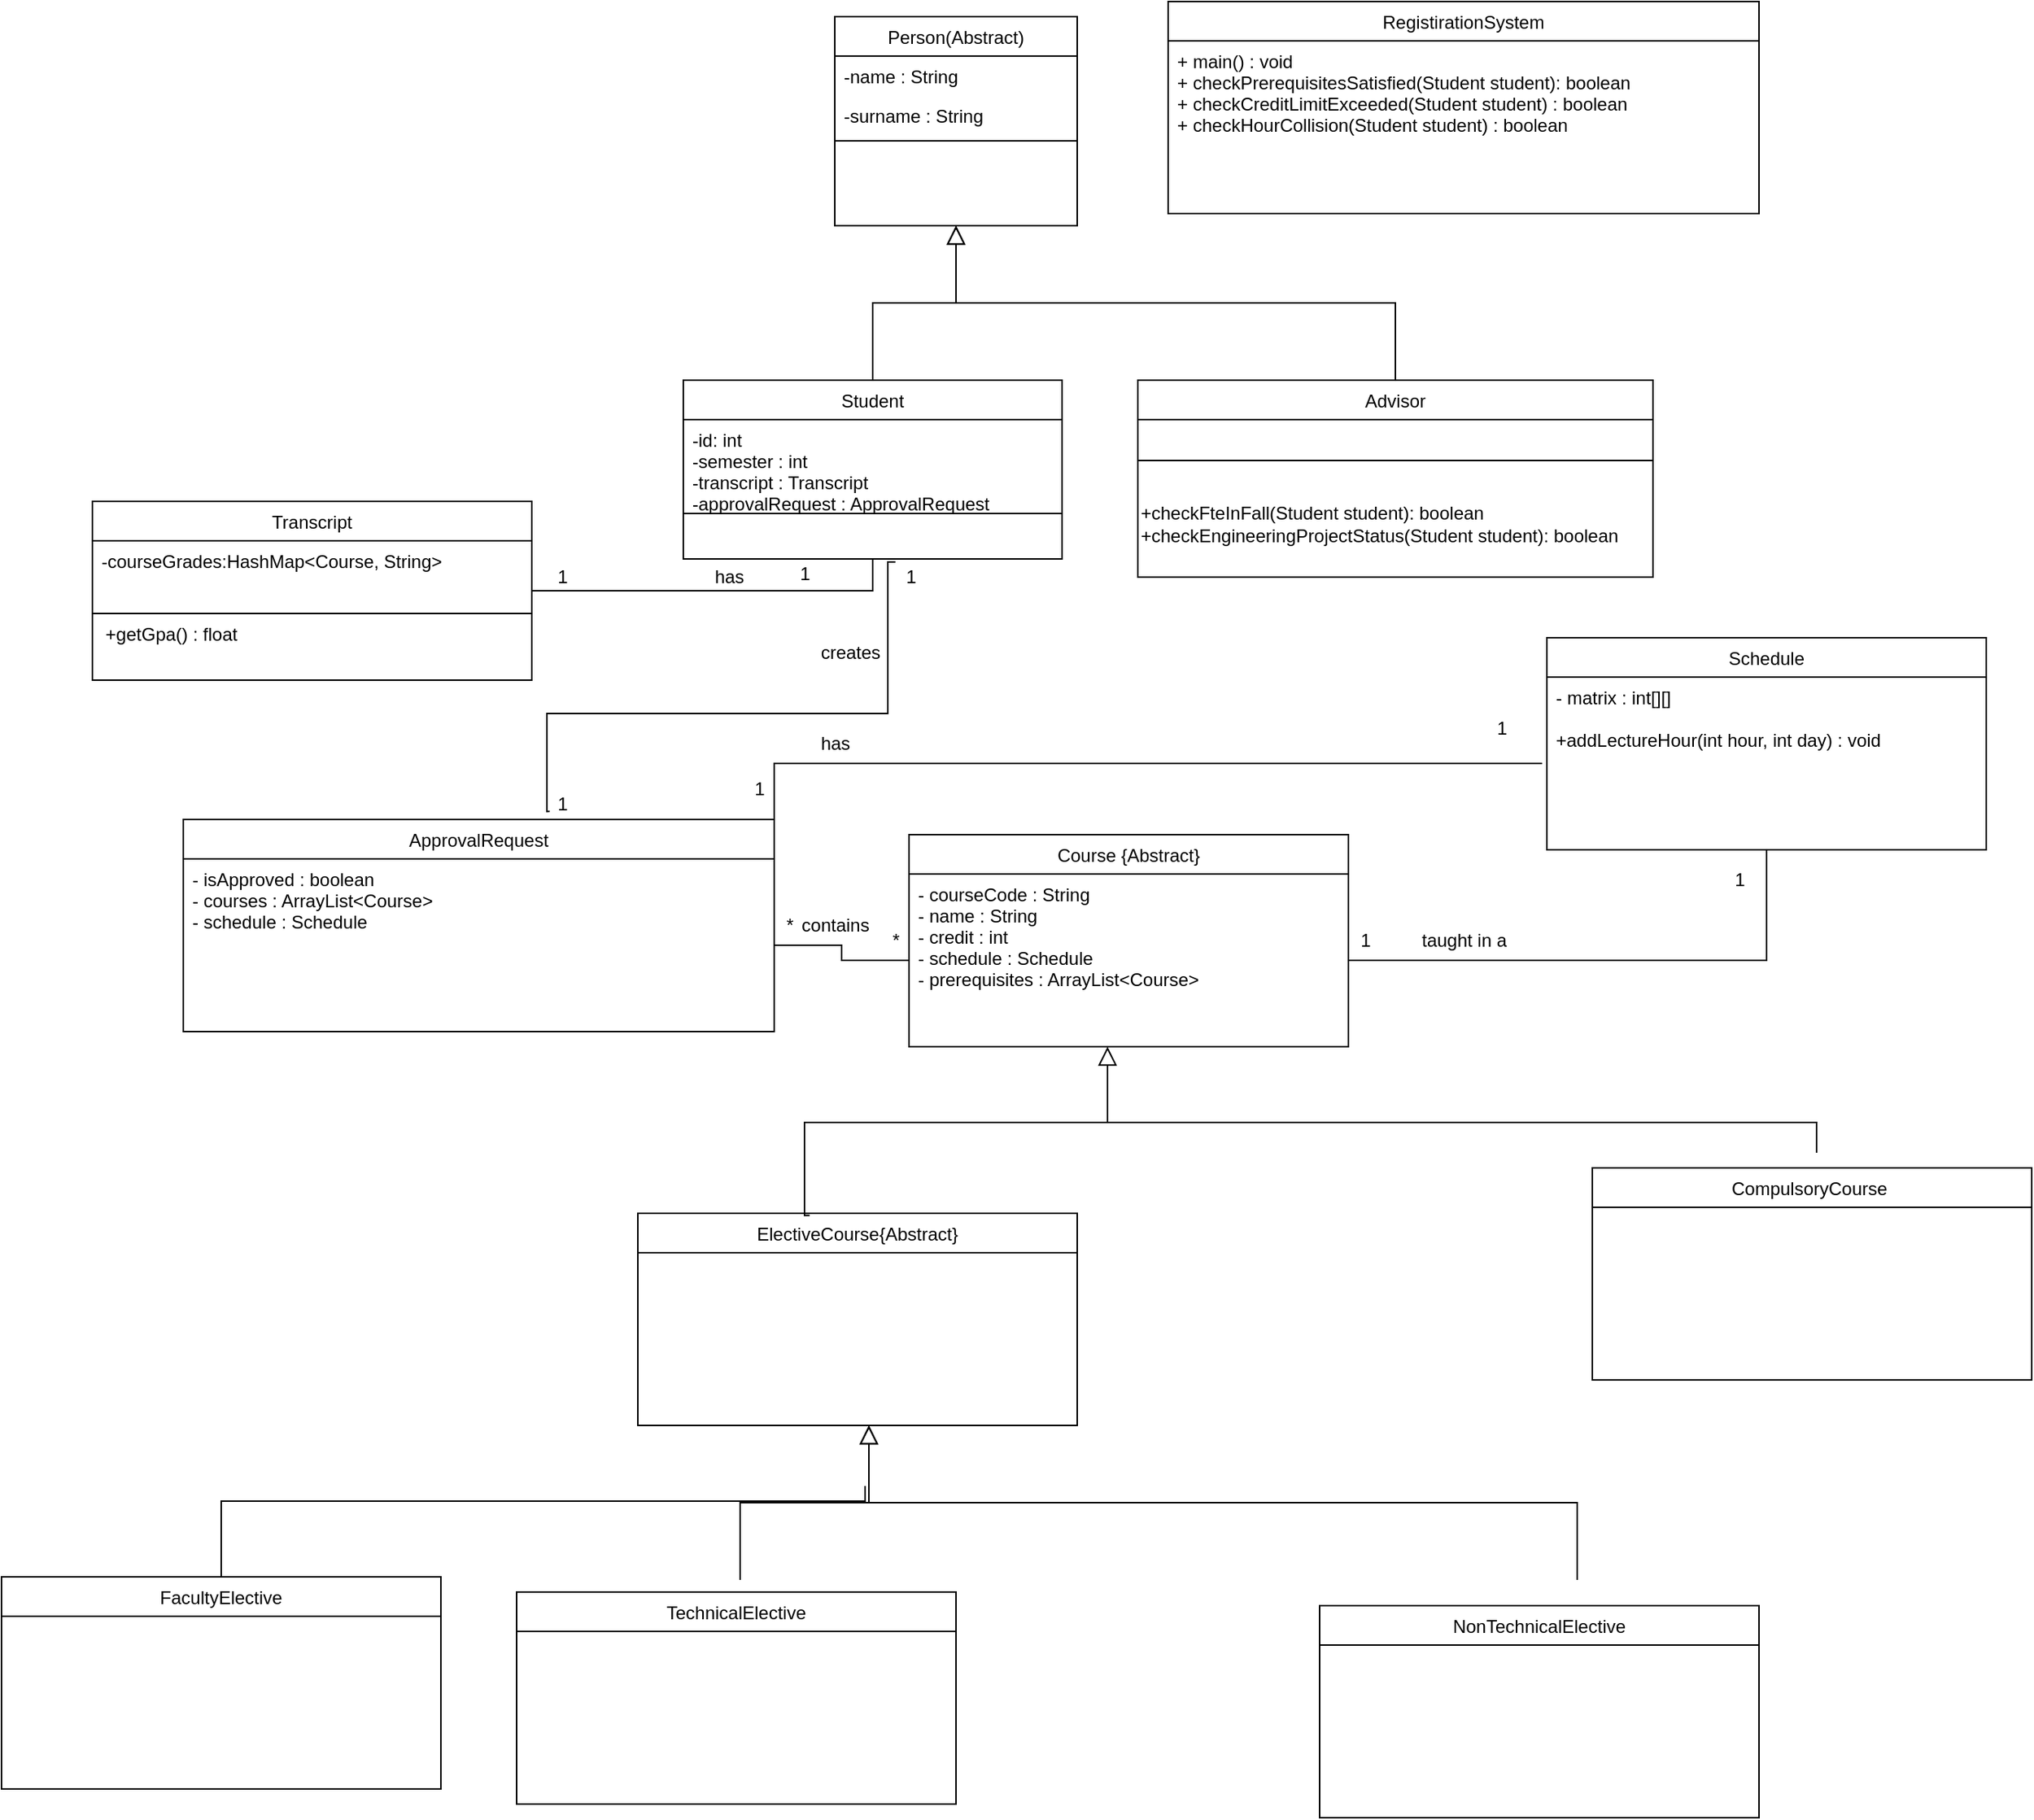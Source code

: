 <mxfile version="15.6.8" type="device"><diagram id="C5RBs43oDa-KdzZeNtuy" name="Page-1"><mxGraphModel dx="2940" dy="1225" grid="1" gridSize="10" guides="1" tooltips="1" connect="1" arrows="1" fold="1" page="1" pageScale="1" pageWidth="827" pageHeight="1169" math="0" shadow="0"><root><mxCell id="WIyWlLk6GJQsqaUBKTNV-0"/><mxCell id="WIyWlLk6GJQsqaUBKTNV-1" parent="WIyWlLk6GJQsqaUBKTNV-0"/><mxCell id="zkfFHV4jXpPFQw0GAbJ--0" value="Person(Abstract)" style="swimlane;fontStyle=0;align=center;verticalAlign=top;childLayout=stackLayout;horizontal=1;startSize=26;horizontalStack=0;resizeParent=1;resizeLast=0;collapsible=1;marginBottom=0;rounded=0;shadow=0;strokeWidth=1;" parent="WIyWlLk6GJQsqaUBKTNV-1" vertex="1"><mxGeometry x="220" y="120" width="160" height="138" as="geometry"><mxRectangle x="230" y="140" width="160" height="26" as="alternateBounds"/></mxGeometry></mxCell><mxCell id="zkfFHV4jXpPFQw0GAbJ--1" value="-name : String" style="text;align=left;verticalAlign=top;spacingLeft=4;spacingRight=4;overflow=hidden;rotatable=0;points=[[0,0.5],[1,0.5]];portConstraint=eastwest;" parent="zkfFHV4jXpPFQw0GAbJ--0" vertex="1"><mxGeometry y="26" width="160" height="26" as="geometry"/></mxCell><mxCell id="zkfFHV4jXpPFQw0GAbJ--2" value="-surname : String" style="text;align=left;verticalAlign=top;spacingLeft=4;spacingRight=4;overflow=hidden;rotatable=0;points=[[0,0.5],[1,0.5]];portConstraint=eastwest;rounded=0;shadow=0;html=0;" parent="zkfFHV4jXpPFQw0GAbJ--0" vertex="1"><mxGeometry y="52" width="160" height="26" as="geometry"/></mxCell><mxCell id="zkfFHV4jXpPFQw0GAbJ--4" value="" style="line;html=1;strokeWidth=1;align=left;verticalAlign=middle;spacingTop=-1;spacingLeft=3;spacingRight=3;rotatable=0;labelPosition=right;points=[];portConstraint=eastwest;" parent="zkfFHV4jXpPFQw0GAbJ--0" vertex="1"><mxGeometry y="78" width="160" height="8" as="geometry"/></mxCell><mxCell id="zkfFHV4jXpPFQw0GAbJ--6" value="Student" style="swimlane;fontStyle=0;align=center;verticalAlign=top;childLayout=stackLayout;horizontal=1;startSize=26;horizontalStack=0;resizeParent=1;resizeLast=0;collapsible=1;marginBottom=0;rounded=0;shadow=0;strokeWidth=1;" parent="WIyWlLk6GJQsqaUBKTNV-1" vertex="1"><mxGeometry x="120" y="360" width="250" height="118" as="geometry"><mxRectangle x="130" y="380" width="160" height="26" as="alternateBounds"/></mxGeometry></mxCell><mxCell id="zkfFHV4jXpPFQw0GAbJ--8" value="-id: int&#10;-semester : int&#10;-transcript : Transcript&#10;-approvalRequest : ApprovalRequest&#10;  " style="text;align=left;verticalAlign=top;spacingLeft=4;spacingRight=4;overflow=hidden;rotatable=0;points=[[0,0.5],[1,0.5]];portConstraint=eastwest;rounded=0;shadow=0;html=0;" parent="zkfFHV4jXpPFQw0GAbJ--6" vertex="1"><mxGeometry y="26" width="250" height="58" as="geometry"/></mxCell><mxCell id="zkfFHV4jXpPFQw0GAbJ--9" value="" style="line;html=1;strokeWidth=1;align=left;verticalAlign=middle;spacingTop=-1;spacingLeft=3;spacingRight=3;rotatable=0;labelPosition=right;points=[];portConstraint=eastwest;" parent="zkfFHV4jXpPFQw0GAbJ--6" vertex="1"><mxGeometry y="84" width="250" height="8" as="geometry"/></mxCell><mxCell id="zkfFHV4jXpPFQw0GAbJ--12" value="" style="endArrow=block;endSize=10;endFill=0;shadow=0;strokeWidth=1;rounded=0;edgeStyle=elbowEdgeStyle;elbow=vertical;" parent="WIyWlLk6GJQsqaUBKTNV-1" source="zkfFHV4jXpPFQw0GAbJ--6" target="zkfFHV4jXpPFQw0GAbJ--0" edge="1"><mxGeometry width="160" relative="1" as="geometry"><mxPoint x="200" y="203" as="sourcePoint"/><mxPoint x="200" y="203" as="targetPoint"/></mxGeometry></mxCell><mxCell id="zkfFHV4jXpPFQw0GAbJ--13" value="Advisor" style="swimlane;fontStyle=0;align=center;verticalAlign=top;childLayout=stackLayout;horizontal=1;startSize=26;horizontalStack=0;resizeParent=1;resizeLast=0;collapsible=1;marginBottom=0;rounded=0;shadow=0;strokeWidth=1;" parent="WIyWlLk6GJQsqaUBKTNV-1" vertex="1"><mxGeometry x="420" y="360" width="340" height="130" as="geometry"><mxRectangle x="340" y="380" width="170" height="26" as="alternateBounds"/></mxGeometry></mxCell><mxCell id="zkfFHV4jXpPFQw0GAbJ--15" value="" style="line;html=1;strokeWidth=1;align=left;verticalAlign=middle;spacingTop=-1;spacingLeft=3;spacingRight=3;rotatable=0;labelPosition=right;points=[];portConstraint=eastwest;" parent="zkfFHV4jXpPFQw0GAbJ--13" vertex="1"><mxGeometry y="26" width="340" height="54" as="geometry"/></mxCell><mxCell id="WQhjMzVnhqIjHnXb6zLU-35" value="+checkFteInFall(Student student): boolean&lt;br&gt;&lt;div&gt;&lt;span&gt;+checkEngineeringProjectStatus(Student student): boolean&lt;/span&gt;&lt;/div&gt;" style="text;html=1;align=left;verticalAlign=middle;resizable=0;points=[];autosize=1;strokeColor=none;fillColor=none;" vertex="1" parent="zkfFHV4jXpPFQw0GAbJ--13"><mxGeometry y="80" width="340" height="30" as="geometry"/></mxCell><mxCell id="zkfFHV4jXpPFQw0GAbJ--16" value="" style="endArrow=block;endSize=10;endFill=0;shadow=0;strokeWidth=1;rounded=0;edgeStyle=elbowEdgeStyle;elbow=vertical;" parent="WIyWlLk6GJQsqaUBKTNV-1" source="zkfFHV4jXpPFQw0GAbJ--13" target="zkfFHV4jXpPFQw0GAbJ--0" edge="1"><mxGeometry width="160" relative="1" as="geometry"><mxPoint x="210" y="373" as="sourcePoint"/><mxPoint x="310" y="271" as="targetPoint"/></mxGeometry></mxCell><mxCell id="WQhjMzVnhqIjHnXb6zLU-38" style="edgeStyle=orthogonalEdgeStyle;rounded=0;orthogonalLoop=1;jettySize=auto;html=1;entryX=0.5;entryY=1;entryDx=0;entryDy=0;endArrow=none;endFill=0;" edge="1" parent="WIyWlLk6GJQsqaUBKTNV-1" source="WQhjMzVnhqIjHnXb6zLU-1" target="zkfFHV4jXpPFQw0GAbJ--6"><mxGeometry relative="1" as="geometry"/></mxCell><mxCell id="WQhjMzVnhqIjHnXb6zLU-1" value="Transcript" style="swimlane;fontStyle=0;align=center;verticalAlign=top;childLayout=stackLayout;horizontal=1;startSize=26;horizontalStack=0;resizeParent=1;resizeLast=0;collapsible=1;marginBottom=0;rounded=0;shadow=0;strokeWidth=1;" vertex="1" parent="WIyWlLk6GJQsqaUBKTNV-1"><mxGeometry x="-270" y="440" width="290" height="118" as="geometry"><mxRectangle x="130" y="380" width="160" height="26" as="alternateBounds"/></mxGeometry></mxCell><mxCell id="WQhjMzVnhqIjHnXb6zLU-2" value="-courseGrades:HashMap&lt;Course, String&gt;" style="text;align=left;verticalAlign=top;spacingLeft=4;spacingRight=4;overflow=hidden;rotatable=0;points=[[0,0.5],[1,0.5]];portConstraint=eastwest;rounded=0;shadow=0;html=0;" vertex="1" parent="WQhjMzVnhqIjHnXb6zLU-1"><mxGeometry y="26" width="290" height="44" as="geometry"/></mxCell><mxCell id="WQhjMzVnhqIjHnXb6zLU-3" value="" style="line;html=1;strokeWidth=1;align=left;verticalAlign=middle;spacingTop=-1;spacingLeft=3;spacingRight=3;rotatable=0;labelPosition=right;points=[];portConstraint=eastwest;" vertex="1" parent="WQhjMzVnhqIjHnXb6zLU-1"><mxGeometry y="70" width="290" height="8" as="geometry"/></mxCell><mxCell id="WQhjMzVnhqIjHnXb6zLU-4" value="&amp;nbsp; +getGpa() : float" style="text;html=1;align=left;verticalAlign=middle;resizable=0;points=[];autosize=1;strokeColor=none;fillColor=none;" vertex="1" parent="WQhjMzVnhqIjHnXb6zLU-1"><mxGeometry y="78" width="290" height="20" as="geometry"/></mxCell><mxCell id="WQhjMzVnhqIjHnXb6zLU-5" value="Course {Abstract}" style="swimlane;fontStyle=0;align=center;verticalAlign=top;childLayout=stackLayout;horizontal=1;startSize=26;horizontalStack=0;resizeParent=1;resizeLast=0;collapsible=1;marginBottom=0;rounded=0;shadow=0;strokeWidth=1;" vertex="1" parent="WIyWlLk6GJQsqaUBKTNV-1"><mxGeometry x="269" y="660" width="290" height="140" as="geometry"><mxRectangle x="130" y="380" width="160" height="26" as="alternateBounds"/></mxGeometry></mxCell><mxCell id="WQhjMzVnhqIjHnXb6zLU-6" value="- courseCode : String&#10;- name : String&#10;- credit : int&#10;- schedule : Schedule&#10;- prerequisites : ArrayList&lt;Course&gt;" style="text;align=left;verticalAlign=top;spacingLeft=4;spacingRight=4;overflow=hidden;rotatable=0;points=[[0,0.5],[1,0.5]];portConstraint=eastwest;rounded=0;shadow=0;html=0;" vertex="1" parent="WQhjMzVnhqIjHnXb6zLU-5"><mxGeometry y="26" width="290" height="114" as="geometry"/></mxCell><mxCell id="WQhjMzVnhqIjHnXb6zLU-11" value="ElectiveCourse{Abstract}" style="swimlane;fontStyle=0;align=center;verticalAlign=top;childLayout=stackLayout;horizontal=1;startSize=26;horizontalStack=0;resizeParent=1;resizeLast=0;collapsible=1;marginBottom=0;rounded=0;shadow=0;strokeWidth=1;" vertex="1" parent="WIyWlLk6GJQsqaUBKTNV-1"><mxGeometry x="90" y="910" width="290" height="140" as="geometry"><mxRectangle x="130" y="380" width="160" height="26" as="alternateBounds"/></mxGeometry></mxCell><mxCell id="WQhjMzVnhqIjHnXb6zLU-13" value="CompulsoryCourse " style="swimlane;fontStyle=0;align=center;verticalAlign=top;childLayout=stackLayout;horizontal=1;startSize=26;horizontalStack=0;resizeParent=1;resizeLast=0;collapsible=1;marginBottom=0;rounded=0;shadow=0;strokeWidth=1;" vertex="1" parent="WIyWlLk6GJQsqaUBKTNV-1"><mxGeometry x="720" y="880" width="290" height="140" as="geometry"><mxRectangle x="130" y="380" width="160" height="26" as="alternateBounds"/></mxGeometry></mxCell><mxCell id="WQhjMzVnhqIjHnXb6zLU-15" value="FacultyElective" style="swimlane;fontStyle=0;align=center;verticalAlign=top;childLayout=stackLayout;horizontal=1;startSize=26;horizontalStack=0;resizeParent=1;resizeLast=0;collapsible=1;marginBottom=0;rounded=0;shadow=0;strokeWidth=1;" vertex="1" parent="WIyWlLk6GJQsqaUBKTNV-1"><mxGeometry x="-330" y="1150" width="290" height="140" as="geometry"><mxRectangle x="130" y="380" width="160" height="26" as="alternateBounds"/></mxGeometry></mxCell><mxCell id="WQhjMzVnhqIjHnXb6zLU-17" value="NonTechnicalElective" style="swimlane;fontStyle=0;align=center;verticalAlign=top;childLayout=stackLayout;horizontal=1;startSize=26;horizontalStack=0;resizeParent=1;resizeLast=0;collapsible=1;marginBottom=0;rounded=0;shadow=0;strokeWidth=1;" vertex="1" parent="WIyWlLk6GJQsqaUBKTNV-1"><mxGeometry x="540" y="1169" width="290" height="140" as="geometry"><mxRectangle x="130" y="380" width="160" height="26" as="alternateBounds"/></mxGeometry></mxCell><mxCell id="WQhjMzVnhqIjHnXb6zLU-19" value="TechnicalElective" style="swimlane;fontStyle=0;align=center;verticalAlign=top;childLayout=stackLayout;horizontal=1;startSize=26;horizontalStack=0;resizeParent=1;resizeLast=0;collapsible=1;marginBottom=0;rounded=0;shadow=0;strokeWidth=1;" vertex="1" parent="WIyWlLk6GJQsqaUBKTNV-1"><mxGeometry x="10" y="1160" width="290" height="140" as="geometry"><mxRectangle x="130" y="380" width="160" height="26" as="alternateBounds"/></mxGeometry></mxCell><mxCell id="WQhjMzVnhqIjHnXb6zLU-28" value="" style="endArrow=block;endSize=10;endFill=0;shadow=0;strokeWidth=1;rounded=0;edgeStyle=elbowEdgeStyle;elbow=vertical;" edge="1" parent="WIyWlLk6GJQsqaUBKTNV-1"><mxGeometry width="160" relative="1" as="geometry"><mxPoint x="157.5" y="1152" as="sourcePoint"/><mxPoint x="242.5" y="1050" as="targetPoint"/></mxGeometry></mxCell><mxCell id="WQhjMzVnhqIjHnXb6zLU-29" value="" style="endArrow=block;endSize=10;endFill=0;shadow=0;strokeWidth=1;rounded=0;edgeStyle=elbowEdgeStyle;elbow=vertical;" edge="1" parent="WIyWlLk6GJQsqaUBKTNV-1"><mxGeometry width="160" relative="1" as="geometry"><mxPoint x="710" y="1152" as="sourcePoint"/><mxPoint x="242.5" y="1050" as="targetPoint"/></mxGeometry></mxCell><mxCell id="WQhjMzVnhqIjHnXb6zLU-30" value="" style="endArrow=none;endSize=10;endFill=0;shadow=0;strokeWidth=1;rounded=0;elbow=vertical;exitX=0.5;exitY=0;exitDx=0;exitDy=0;edgeStyle=orthogonalEdgeStyle;" edge="1" parent="WIyWlLk6GJQsqaUBKTNV-1" source="WQhjMzVnhqIjHnXb6zLU-15"><mxGeometry width="160" relative="1" as="geometry"><mxPoint x="720" y="1162" as="sourcePoint"/><mxPoint x="240" y="1090" as="targetPoint"/><Array as="points"><mxPoint x="-185" y="1100"/><mxPoint x="240" y="1100"/></Array></mxGeometry></mxCell><mxCell id="WQhjMzVnhqIjHnXb6zLU-31" value="" style="endArrow=block;endSize=10;endFill=0;shadow=0;strokeWidth=1;rounded=0;edgeStyle=elbowEdgeStyle;elbow=vertical;" edge="1" parent="WIyWlLk6GJQsqaUBKTNV-1"><mxGeometry width="160" relative="1" as="geometry"><mxPoint x="868" y="870" as="sourcePoint"/><mxPoint x="400" y="800" as="targetPoint"/><Array as="points"><mxPoint x="630" y="850"/></Array></mxGeometry></mxCell><mxCell id="WQhjMzVnhqIjHnXb6zLU-32" value="" style="endArrow=none;endSize=10;endFill=0;shadow=0;strokeWidth=1;rounded=0;elbow=vertical;edgeStyle=orthogonalEdgeStyle;exitX=0.391;exitY=0.01;exitDx=0;exitDy=0;exitPerimeter=0;" edge="1" parent="WIyWlLk6GJQsqaUBKTNV-1" source="WQhjMzVnhqIjHnXb6zLU-11"><mxGeometry width="160" relative="1" as="geometry"><mxPoint x="200" y="880" as="sourcePoint"/><mxPoint x="400" y="820" as="targetPoint"/><Array as="points"><mxPoint x="200" y="911"/><mxPoint x="200" y="850"/><mxPoint x="400" y="850"/><mxPoint x="400" y="820"/></Array></mxGeometry></mxCell><mxCell id="WQhjMzVnhqIjHnXb6zLU-33" value="RegistirationSystem" style="swimlane;fontStyle=0;align=center;verticalAlign=top;childLayout=stackLayout;horizontal=1;startSize=26;horizontalStack=0;resizeParent=1;resizeLast=0;collapsible=1;marginBottom=0;rounded=0;shadow=0;strokeWidth=1;" vertex="1" parent="WIyWlLk6GJQsqaUBKTNV-1"><mxGeometry x="440" y="110" width="390" height="140" as="geometry"><mxRectangle x="130" y="380" width="160" height="26" as="alternateBounds"/></mxGeometry></mxCell><mxCell id="WQhjMzVnhqIjHnXb6zLU-34" value="+ main() : void&#10;+ checkPrerequisitesSatisfied(Student student): boolean&#10;+ checkCreditLimitExceeded(Student student) : boolean&#10;+ checkHourCollision(Student student) : boolean" style="text;align=left;verticalAlign=top;spacingLeft=4;spacingRight=4;overflow=hidden;rotatable=0;points=[[0,0.5],[1,0.5]];portConstraint=eastwest;rounded=0;shadow=0;html=0;" vertex="1" parent="WQhjMzVnhqIjHnXb6zLU-33"><mxGeometry y="26" width="390" height="114" as="geometry"/></mxCell><mxCell id="WQhjMzVnhqIjHnXb6zLU-39" value="1" style="text;html=1;align=center;verticalAlign=middle;resizable=0;points=[];autosize=1;strokeColor=none;fillColor=none;" vertex="1" parent="WIyWlLk6GJQsqaUBKTNV-1"><mxGeometry x="30" y="480" width="20" height="20" as="geometry"/></mxCell><mxCell id="WQhjMzVnhqIjHnXb6zLU-40" value="1" style="text;html=1;align=center;verticalAlign=middle;resizable=0;points=[];autosize=1;strokeColor=none;fillColor=none;" vertex="1" parent="WIyWlLk6GJQsqaUBKTNV-1"><mxGeometry x="190" y="478" width="20" height="20" as="geometry"/></mxCell><mxCell id="WQhjMzVnhqIjHnXb6zLU-41" value="has" style="text;html=1;align=center;verticalAlign=middle;resizable=0;points=[];autosize=1;strokeColor=none;fillColor=none;" vertex="1" parent="WIyWlLk6GJQsqaUBKTNV-1"><mxGeometry x="135" y="480" width="30" height="20" as="geometry"/></mxCell><mxCell id="WQhjMzVnhqIjHnXb6zLU-49" style="edgeStyle=orthogonalEdgeStyle;rounded=0;orthogonalLoop=1;jettySize=auto;html=1;exitX=0.5;exitY=1;exitDx=0;exitDy=0;entryX=1;entryY=0.5;entryDx=0;entryDy=0;endArrow=none;endFill=0;" edge="1" parent="WIyWlLk6GJQsqaUBKTNV-1" source="WQhjMzVnhqIjHnXb6zLU-42" target="WQhjMzVnhqIjHnXb6zLU-6"><mxGeometry relative="1" as="geometry"/></mxCell><mxCell id="WQhjMzVnhqIjHnXb6zLU-42" value="Schedule" style="swimlane;fontStyle=0;align=center;verticalAlign=top;childLayout=stackLayout;horizontal=1;startSize=26;horizontalStack=0;resizeParent=1;resizeLast=0;collapsible=1;marginBottom=0;rounded=0;shadow=0;strokeWidth=1;" vertex="1" parent="WIyWlLk6GJQsqaUBKTNV-1"><mxGeometry x="690" y="530" width="290" height="140" as="geometry"><mxRectangle x="130" y="380" width="160" height="26" as="alternateBounds"/></mxGeometry></mxCell><mxCell id="WQhjMzVnhqIjHnXb6zLU-43" value="- matrix : int[][]&#10; &#10;+addLectureHour(int hour, int day) : void" style="text;align=left;verticalAlign=top;spacingLeft=4;spacingRight=4;overflow=hidden;rotatable=0;points=[[0,0.5],[1,0.5]];portConstraint=eastwest;rounded=0;shadow=0;html=0;" vertex="1" parent="WQhjMzVnhqIjHnXb6zLU-42"><mxGeometry y="26" width="290" height="64" as="geometry"/></mxCell><mxCell id="WQhjMzVnhqIjHnXb6zLU-48" style="edgeStyle=orthogonalEdgeStyle;rounded=0;orthogonalLoop=1;jettySize=auto;html=1;exitX=1;exitY=0;exitDx=0;exitDy=0;entryX=-0.011;entryY=0.891;entryDx=0;entryDy=0;entryPerimeter=0;endArrow=none;endFill=0;" edge="1" parent="WIyWlLk6GJQsqaUBKTNV-1" source="WQhjMzVnhqIjHnXb6zLU-44" target="WQhjMzVnhqIjHnXb6zLU-43"><mxGeometry relative="1" as="geometry"/></mxCell><mxCell id="WQhjMzVnhqIjHnXb6zLU-44" value="ApprovalRequest" style="swimlane;fontStyle=0;align=center;verticalAlign=top;childLayout=stackLayout;horizontal=1;startSize=26;horizontalStack=0;resizeParent=1;resizeLast=0;collapsible=1;marginBottom=0;rounded=0;shadow=0;strokeWidth=1;" vertex="1" parent="WIyWlLk6GJQsqaUBKTNV-1"><mxGeometry x="-210" y="650" width="390" height="140" as="geometry"><mxRectangle x="130" y="380" width="160" height="26" as="alternateBounds"/></mxGeometry></mxCell><mxCell id="WQhjMzVnhqIjHnXb6zLU-45" value="- isApproved : boolean&#10;- courses : ArrayList&lt;Course&gt;&#10;- schedule : Schedule" style="text;align=left;verticalAlign=top;spacingLeft=4;spacingRight=4;overflow=hidden;rotatable=0;points=[[0,0.5],[1,0.5]];portConstraint=eastwest;rounded=0;shadow=0;html=0;" vertex="1" parent="WQhjMzVnhqIjHnXb6zLU-44"><mxGeometry y="26" width="390" height="114" as="geometry"/></mxCell><mxCell id="WQhjMzVnhqIjHnXb6zLU-46" style="edgeStyle=orthogonalEdgeStyle;rounded=0;orthogonalLoop=1;jettySize=auto;html=1;endArrow=none;endFill=0;exitX=0.62;exitY=-0.038;exitDx=0;exitDy=0;exitPerimeter=0;" edge="1" parent="WIyWlLk6GJQsqaUBKTNV-1" source="WQhjMzVnhqIjHnXb6zLU-44"><mxGeometry relative="1" as="geometry"><mxPoint x="30" y="620" as="sourcePoint"/><mxPoint x="260" y="480" as="targetPoint"/><Array as="points"><mxPoint x="30" y="645"/><mxPoint x="30" y="580"/><mxPoint x="255" y="580"/></Array></mxGeometry></mxCell><mxCell id="WQhjMzVnhqIjHnXb6zLU-47" style="edgeStyle=orthogonalEdgeStyle;rounded=0;orthogonalLoop=1;jettySize=auto;html=1;exitX=1;exitY=0.5;exitDx=0;exitDy=0;endArrow=none;endFill=0;" edge="1" parent="WIyWlLk6GJQsqaUBKTNV-1" source="WQhjMzVnhqIjHnXb6zLU-45" target="WQhjMzVnhqIjHnXb6zLU-6"><mxGeometry relative="1" as="geometry"/></mxCell><mxCell id="WQhjMzVnhqIjHnXb6zLU-50" value="1" style="text;html=1;align=center;verticalAlign=middle;resizable=0;points=[];autosize=1;strokeColor=none;fillColor=none;" vertex="1" parent="WIyWlLk6GJQsqaUBKTNV-1"><mxGeometry x="260" y="480" width="20" height="20" as="geometry"/></mxCell><mxCell id="WQhjMzVnhqIjHnXb6zLU-51" value="1" style="text;html=1;align=center;verticalAlign=middle;resizable=0;points=[];autosize=1;strokeColor=none;fillColor=none;" vertex="1" parent="WIyWlLk6GJQsqaUBKTNV-1"><mxGeometry x="30" y="630" width="20" height="20" as="geometry"/></mxCell><mxCell id="WQhjMzVnhqIjHnXb6zLU-52" value="creates" style="text;html=1;align=center;verticalAlign=middle;resizable=0;points=[];autosize=1;strokeColor=none;fillColor=none;" vertex="1" parent="WIyWlLk6GJQsqaUBKTNV-1"><mxGeometry x="205" y="530" width="50" height="20" as="geometry"/></mxCell><mxCell id="WQhjMzVnhqIjHnXb6zLU-53" value="1" style="text;html=1;align=center;verticalAlign=middle;resizable=0;points=[];autosize=1;strokeColor=none;fillColor=none;" vertex="1" parent="WIyWlLk6GJQsqaUBKTNV-1"><mxGeometry x="650" y="580" width="20" height="20" as="geometry"/></mxCell><mxCell id="WQhjMzVnhqIjHnXb6zLU-54" value="1" style="text;html=1;align=center;verticalAlign=middle;resizable=0;points=[];autosize=1;strokeColor=none;fillColor=none;" vertex="1" parent="WIyWlLk6GJQsqaUBKTNV-1"><mxGeometry x="160" y="620" width="20" height="20" as="geometry"/></mxCell><mxCell id="WQhjMzVnhqIjHnXb6zLU-55" value="has" style="text;html=1;align=center;verticalAlign=middle;resizable=0;points=[];autosize=1;strokeColor=none;fillColor=none;" vertex="1" parent="WIyWlLk6GJQsqaUBKTNV-1"><mxGeometry x="205" y="590" width="30" height="20" as="geometry"/></mxCell><mxCell id="WQhjMzVnhqIjHnXb6zLU-56" value="*" style="text;html=1;align=center;verticalAlign=middle;resizable=0;points=[];autosize=1;strokeColor=none;fillColor=none;" vertex="1" parent="WIyWlLk6GJQsqaUBKTNV-1"><mxGeometry x="180" y="710" width="20" height="20" as="geometry"/></mxCell><mxCell id="WQhjMzVnhqIjHnXb6zLU-57" value="*" style="text;html=1;align=center;verticalAlign=middle;resizable=0;points=[];autosize=1;strokeColor=none;fillColor=none;" vertex="1" parent="WIyWlLk6GJQsqaUBKTNV-1"><mxGeometry x="250" y="720" width="20" height="20" as="geometry"/></mxCell><mxCell id="WQhjMzVnhqIjHnXb6zLU-58" value="contains" style="text;html=1;align=center;verticalAlign=middle;resizable=0;points=[];autosize=1;strokeColor=none;fillColor=none;" vertex="1" parent="WIyWlLk6GJQsqaUBKTNV-1"><mxGeometry x="190" y="710" width="60" height="20" as="geometry"/></mxCell><mxCell id="WQhjMzVnhqIjHnXb6zLU-59" value="taught in a" style="text;html=1;align=center;verticalAlign=middle;resizable=0;points=[];autosize=1;strokeColor=none;fillColor=none;" vertex="1" parent="WIyWlLk6GJQsqaUBKTNV-1"><mxGeometry x="600" y="720" width="70" height="20" as="geometry"/></mxCell><mxCell id="WQhjMzVnhqIjHnXb6zLU-60" value="1" style="text;html=1;align=center;verticalAlign=middle;resizable=0;points=[];autosize=1;strokeColor=none;fillColor=none;" vertex="1" parent="WIyWlLk6GJQsqaUBKTNV-1"><mxGeometry x="560" y="720" width="20" height="20" as="geometry"/></mxCell><mxCell id="WQhjMzVnhqIjHnXb6zLU-62" value="1" style="text;html=1;align=center;verticalAlign=middle;resizable=0;points=[];autosize=1;strokeColor=none;fillColor=none;" vertex="1" parent="WIyWlLk6GJQsqaUBKTNV-1"><mxGeometry x="807" y="680" width="20" height="20" as="geometry"/></mxCell></root></mxGraphModel></diagram></mxfile>